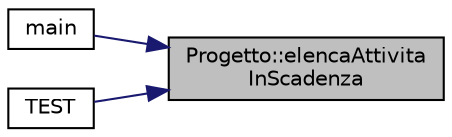 digraph "Progetto::elencaAttivitaInScadenza"
{
 // LATEX_PDF_SIZE
  edge [fontname="Helvetica",fontsize="10",labelfontname="Helvetica",labelfontsize="10"];
  node [fontname="Helvetica",fontsize="10",shape=record];
  rankdir="RL";
  Node42 [label="Progetto::elencaAttivita\lInScadenza",height=0.2,width=0.4,color="black", fillcolor="grey75", style="filled", fontcolor="black",tooltip="elenco delle attivita' in scadenza prima di una specifica data del progetto"];
  Node42 -> Node43 [dir="back",color="midnightblue",fontsize="10",style="solid",fontname="Helvetica"];
  Node43 [label="main",height=0.2,width=0.4,color="black", fillcolor="white", style="filled",URL="$main_8cpp.html#a840291bc02cba5474a4cb46a9b9566fe",tooltip=" "];
  Node42 -> Node44 [dir="back",color="midnightblue",fontsize="10",style="solid",fontname="Helvetica"];
  Node44 [label="TEST",height=0.2,width=0.4,color="black", fillcolor="white", style="filled",URL="$test_8cpp.html#acba8bc4c4d11c7a569d11fb2987003f8",tooltip=" "];
}
